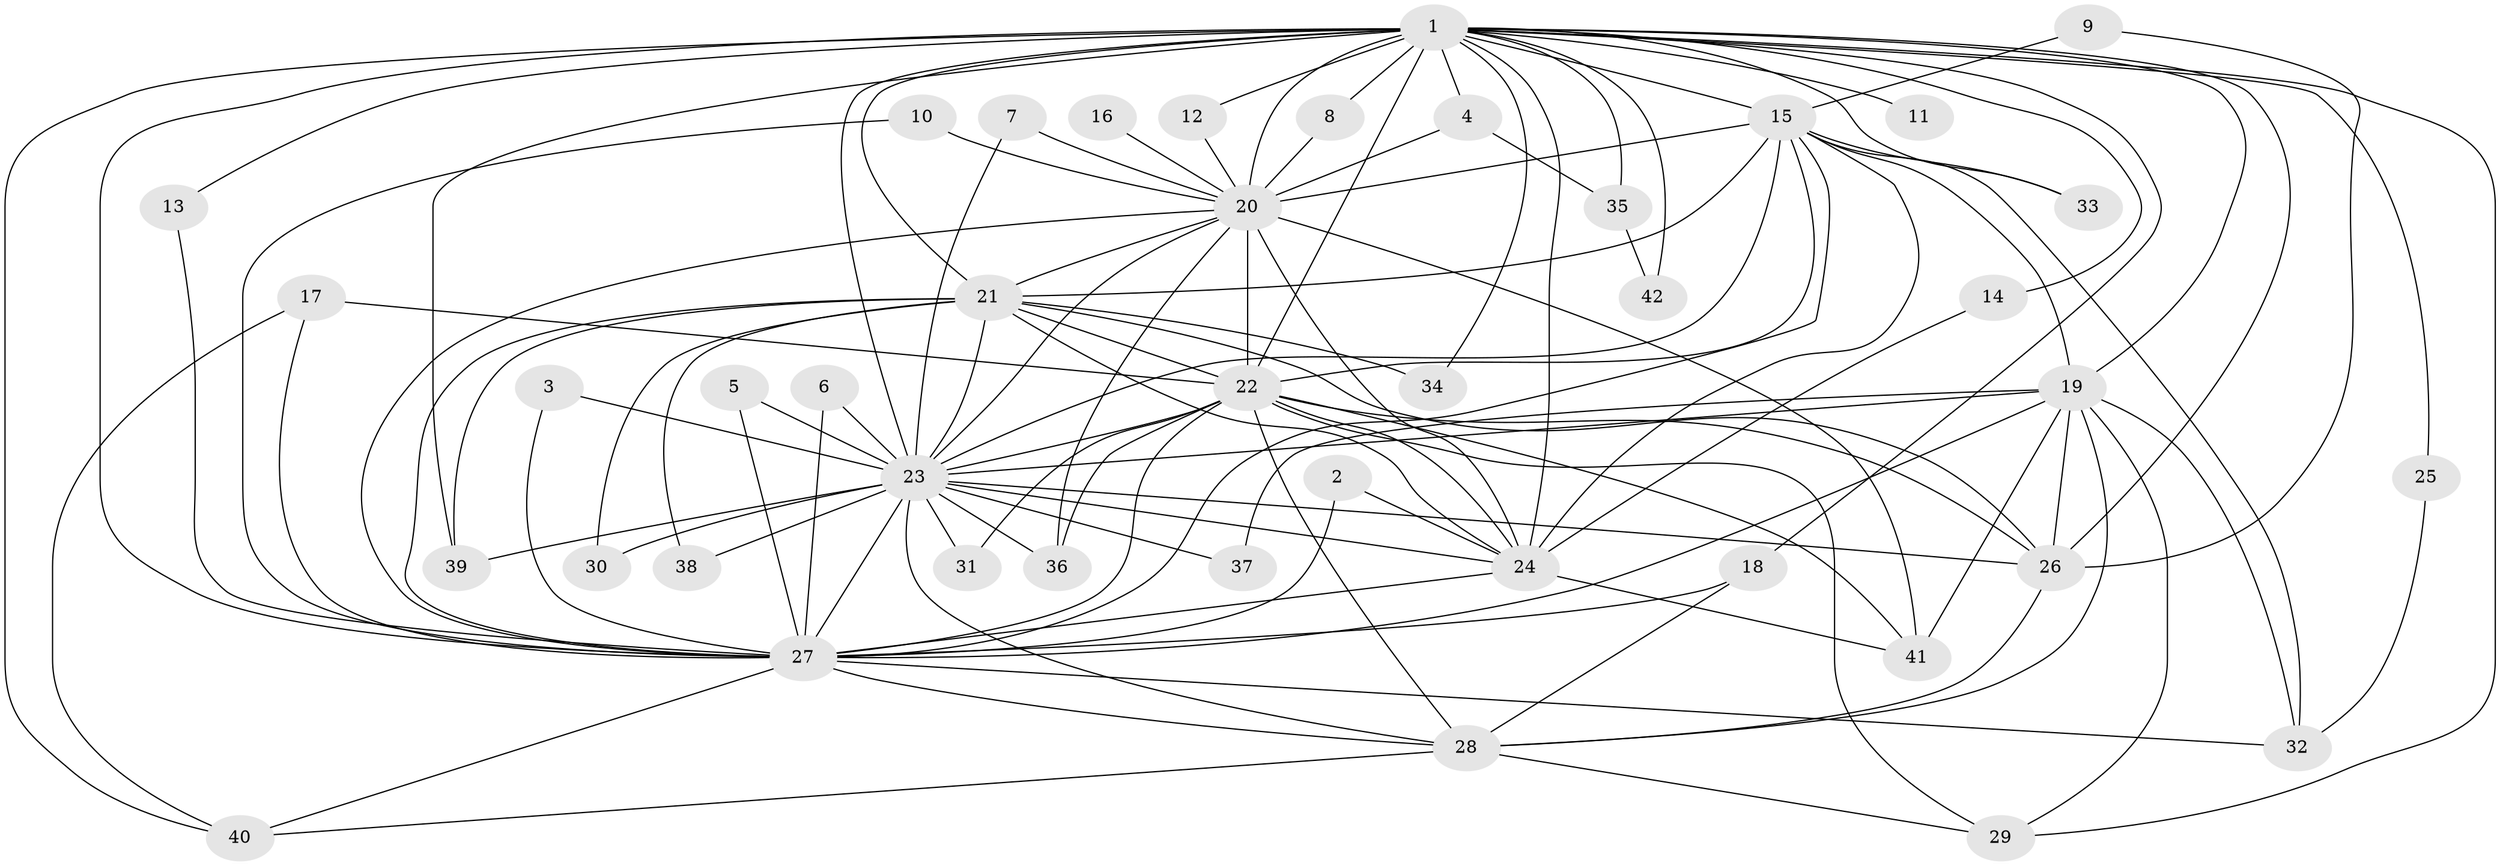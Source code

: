 // original degree distribution, {12: 0.012048192771084338, 30: 0.012048192771084338, 15: 0.024096385542168676, 14: 0.024096385542168676, 10: 0.012048192771084338, 26: 0.012048192771084338, 24: 0.024096385542168676, 2: 0.5542168674698795, 7: 0.024096385542168676, 3: 0.1686746987951807, 4: 0.0963855421686747, 5: 0.024096385542168676, 8: 0.012048192771084338}
// Generated by graph-tools (version 1.1) at 2025/25/03/09/25 03:25:45]
// undirected, 42 vertices, 112 edges
graph export_dot {
graph [start="1"]
  node [color=gray90,style=filled];
  1;
  2;
  3;
  4;
  5;
  6;
  7;
  8;
  9;
  10;
  11;
  12;
  13;
  14;
  15;
  16;
  17;
  18;
  19;
  20;
  21;
  22;
  23;
  24;
  25;
  26;
  27;
  28;
  29;
  30;
  31;
  32;
  33;
  34;
  35;
  36;
  37;
  38;
  39;
  40;
  41;
  42;
  1 -- 4 [weight=1.0];
  1 -- 8 [weight=1.0];
  1 -- 11 [weight=3.0];
  1 -- 12 [weight=1.0];
  1 -- 13 [weight=1.0];
  1 -- 14 [weight=1.0];
  1 -- 15 [weight=3.0];
  1 -- 18 [weight=1.0];
  1 -- 19 [weight=1.0];
  1 -- 20 [weight=4.0];
  1 -- 21 [weight=4.0];
  1 -- 22 [weight=3.0];
  1 -- 23 [weight=3.0];
  1 -- 24 [weight=4.0];
  1 -- 25 [weight=1.0];
  1 -- 26 [weight=1.0];
  1 -- 27 [weight=3.0];
  1 -- 29 [weight=1.0];
  1 -- 33 [weight=1.0];
  1 -- 34 [weight=1.0];
  1 -- 35 [weight=3.0];
  1 -- 39 [weight=2.0];
  1 -- 40 [weight=1.0];
  1 -- 42 [weight=1.0];
  2 -- 24 [weight=1.0];
  2 -- 27 [weight=1.0];
  3 -- 23 [weight=1.0];
  3 -- 27 [weight=1.0];
  4 -- 20 [weight=1.0];
  4 -- 35 [weight=1.0];
  5 -- 23 [weight=1.0];
  5 -- 27 [weight=1.0];
  6 -- 23 [weight=1.0];
  6 -- 27 [weight=1.0];
  7 -- 20 [weight=1.0];
  7 -- 23 [weight=1.0];
  8 -- 20 [weight=1.0];
  9 -- 15 [weight=1.0];
  9 -- 26 [weight=1.0];
  10 -- 20 [weight=1.0];
  10 -- 27 [weight=1.0];
  12 -- 20 [weight=1.0];
  13 -- 27 [weight=1.0];
  14 -- 24 [weight=1.0];
  15 -- 19 [weight=1.0];
  15 -- 20 [weight=1.0];
  15 -- 21 [weight=1.0];
  15 -- 22 [weight=2.0];
  15 -- 23 [weight=1.0];
  15 -- 24 [weight=1.0];
  15 -- 27 [weight=1.0];
  15 -- 32 [weight=1.0];
  15 -- 33 [weight=1.0];
  16 -- 20 [weight=1.0];
  17 -- 22 [weight=1.0];
  17 -- 27 [weight=2.0];
  17 -- 40 [weight=1.0];
  18 -- 27 [weight=1.0];
  18 -- 28 [weight=1.0];
  19 -- 23 [weight=1.0];
  19 -- 26 [weight=1.0];
  19 -- 27 [weight=1.0];
  19 -- 28 [weight=2.0];
  19 -- 29 [weight=1.0];
  19 -- 32 [weight=1.0];
  19 -- 37 [weight=1.0];
  19 -- 41 [weight=1.0];
  20 -- 21 [weight=2.0];
  20 -- 22 [weight=2.0];
  20 -- 23 [weight=2.0];
  20 -- 24 [weight=1.0];
  20 -- 27 [weight=1.0];
  20 -- 36 [weight=1.0];
  20 -- 41 [weight=1.0];
  21 -- 22 [weight=1.0];
  21 -- 23 [weight=2.0];
  21 -- 24 [weight=2.0];
  21 -- 26 [weight=1.0];
  21 -- 27 [weight=1.0];
  21 -- 30 [weight=1.0];
  21 -- 34 [weight=1.0];
  21 -- 38 [weight=1.0];
  21 -- 39 [weight=1.0];
  22 -- 23 [weight=2.0];
  22 -- 24 [weight=1.0];
  22 -- 26 [weight=1.0];
  22 -- 27 [weight=2.0];
  22 -- 28 [weight=1.0];
  22 -- 29 [weight=1.0];
  22 -- 31 [weight=1.0];
  22 -- 36 [weight=1.0];
  22 -- 41 [weight=1.0];
  23 -- 24 [weight=1.0];
  23 -- 26 [weight=1.0];
  23 -- 27 [weight=2.0];
  23 -- 28 [weight=1.0];
  23 -- 30 [weight=1.0];
  23 -- 31 [weight=1.0];
  23 -- 36 [weight=1.0];
  23 -- 37 [weight=1.0];
  23 -- 38 [weight=1.0];
  23 -- 39 [weight=1.0];
  24 -- 27 [weight=1.0];
  24 -- 41 [weight=1.0];
  25 -- 32 [weight=1.0];
  26 -- 28 [weight=1.0];
  27 -- 28 [weight=2.0];
  27 -- 32 [weight=1.0];
  27 -- 40 [weight=1.0];
  28 -- 29 [weight=1.0];
  28 -- 40 [weight=1.0];
  35 -- 42 [weight=1.0];
}
